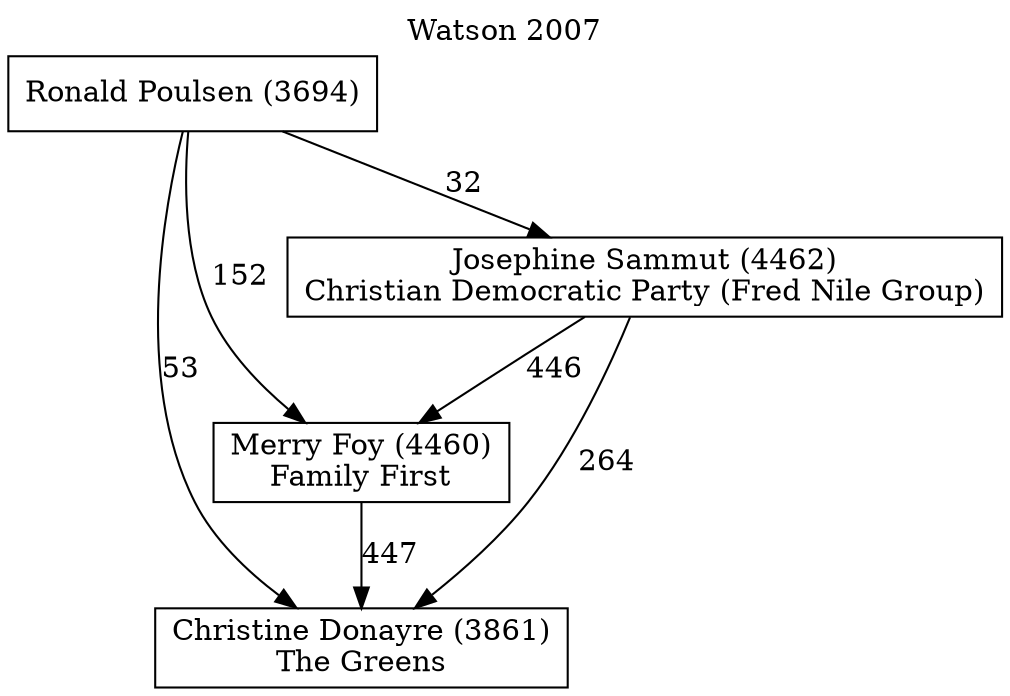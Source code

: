 // House preference flow
digraph "Christine Donayre (3861)_Watson_2007" {
	graph [label="Watson 2007" labelloc=t mclimit=10]
	node [shape=box]
	"Christine Donayre (3861)" [label="Christine Donayre (3861)
The Greens"]
	"Merry Foy (4460)" [label="Merry Foy (4460)
Family First"]
	"Josephine Sammut (4462)" [label="Josephine Sammut (4462)
Christian Democratic Party (Fred Nile Group)"]
	"Ronald Poulsen (3694)" [label="Ronald Poulsen (3694)
"]
	"Christine Donayre (3861)" [label="Christine Donayre (3861)
The Greens"]
	"Josephine Sammut (4462)" [label="Josephine Sammut (4462)
Christian Democratic Party (Fred Nile Group)"]
	"Ronald Poulsen (3694)" [label="Ronald Poulsen (3694)
"]
	"Christine Donayre (3861)" [label="Christine Donayre (3861)
The Greens"]
	"Ronald Poulsen (3694)" [label="Ronald Poulsen (3694)
"]
	"Ronald Poulsen (3694)" [label="Ronald Poulsen (3694)
"]
	"Josephine Sammut (4462)" [label="Josephine Sammut (4462)
Christian Democratic Party (Fred Nile Group)"]
	"Ronald Poulsen (3694)" [label="Ronald Poulsen (3694)
"]
	"Ronald Poulsen (3694)" [label="Ronald Poulsen (3694)
"]
	"Merry Foy (4460)" [label="Merry Foy (4460)
Family First"]
	"Josephine Sammut (4462)" [label="Josephine Sammut (4462)
Christian Democratic Party (Fred Nile Group)"]
	"Ronald Poulsen (3694)" [label="Ronald Poulsen (3694)
"]
	"Merry Foy (4460)" [label="Merry Foy (4460)
Family First"]
	"Ronald Poulsen (3694)" [label="Ronald Poulsen (3694)
"]
	"Ronald Poulsen (3694)" [label="Ronald Poulsen (3694)
"]
	"Josephine Sammut (4462)" [label="Josephine Sammut (4462)
Christian Democratic Party (Fred Nile Group)"]
	"Ronald Poulsen (3694)" [label="Ronald Poulsen (3694)
"]
	"Ronald Poulsen (3694)" [label="Ronald Poulsen (3694)
"]
	"Merry Foy (4460)" -> "Christine Donayre (3861)" [label=447]
	"Josephine Sammut (4462)" -> "Merry Foy (4460)" [label=446]
	"Ronald Poulsen (3694)" -> "Josephine Sammut (4462)" [label=32]
	"Josephine Sammut (4462)" -> "Christine Donayre (3861)" [label=264]
	"Ronald Poulsen (3694)" -> "Christine Donayre (3861)" [label=53]
	"Ronald Poulsen (3694)" -> "Merry Foy (4460)" [label=152]
}
